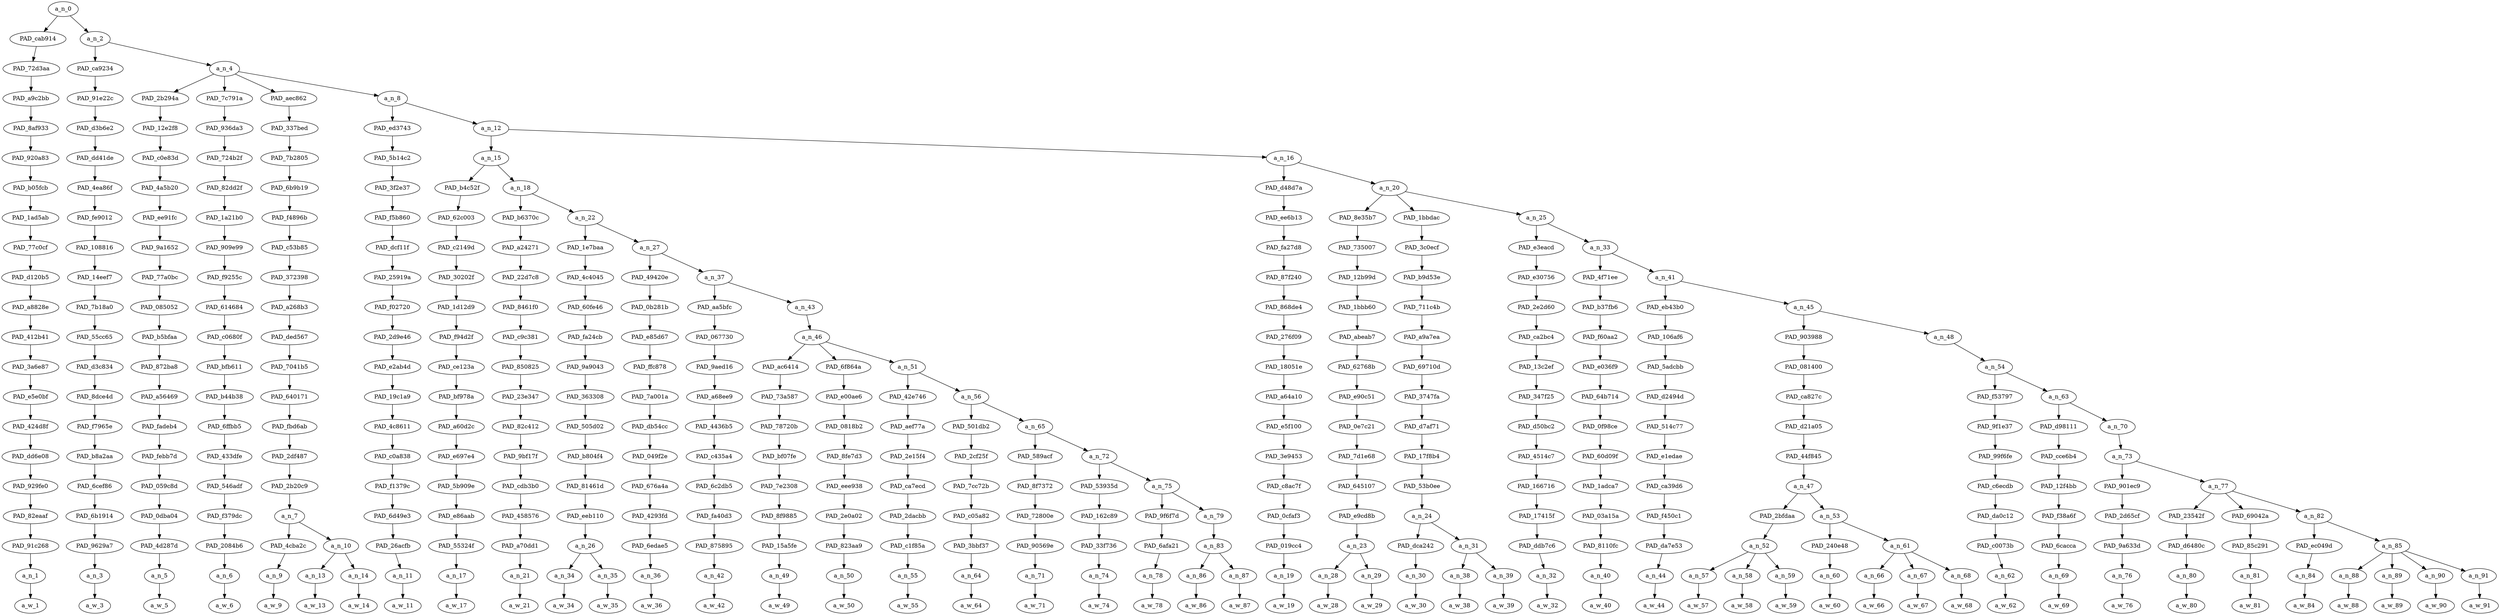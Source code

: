 strict digraph "" {
	a_n_0	[div_dir=1,
		index=0,
		level=20,
		pos="1.6145078870985243,20!",
		text_span="[0, 1, 2, 3, 4, 5, 6, 7, 8, 9, 10, 11, 12, 13, 14, 15, 16, 17, 18, 19, 20, 21, 22, 23, 24, 25, 26, 27, 28, 29, 30, 31, 32, 33, 34, \
35, 36, 37, 38, 39, 40, 41, 42, 43, 44, 45, 46, 47, 48]",
		value=0.99999998];
	PAD_cab914	[div_dir=1,
		index=0,
		level=19,
		pos="0.0,19!",
		text_span="[0]",
		value=0.02237479];
	a_n_0 -> PAD_cab914;
	a_n_2	[div_dir=1,
		index=1,
		level=19,
		pos="3.2290157741970487,19!",
		text_span="[1, 2, 3, 4, 5, 6, 7, 8, 9, 10, 11, 12, 13, 14, 15, 16, 17, 18, 19, 20, 21, 22, 23, 24, 25, 26, 27, 28, 29, 30, 31, 32, 33, 34, \
35, 36, 37, 38, 39, 40, 41, 42, 43, 44, 45, 46, 47, 48]",
		value=0.97694246];
	a_n_0 -> a_n_2;
	PAD_72d3aa	[div_dir=1,
		index=0,
		level=18,
		pos="0.0,18!",
		text_span="[0]",
		value=0.02237479];
	PAD_cab914 -> PAD_72d3aa;
	PAD_a9c2bb	[div_dir=1,
		index=0,
		level=17,
		pos="0.0,17!",
		text_span="[0]",
		value=0.02237479];
	PAD_72d3aa -> PAD_a9c2bb;
	PAD_8af933	[div_dir=1,
		index=0,
		level=16,
		pos="0.0,16!",
		text_span="[0]",
		value=0.02237479];
	PAD_a9c2bb -> PAD_8af933;
	PAD_920a83	[div_dir=1,
		index=0,
		level=15,
		pos="0.0,15!",
		text_span="[0]",
		value=0.02237479];
	PAD_8af933 -> PAD_920a83;
	PAD_b05fcb	[div_dir=1,
		index=0,
		level=14,
		pos="0.0,14!",
		text_span="[0]",
		value=0.02237479];
	PAD_920a83 -> PAD_b05fcb;
	PAD_1ad5ab	[div_dir=1,
		index=0,
		level=13,
		pos="0.0,13!",
		text_span="[0]",
		value=0.02237479];
	PAD_b05fcb -> PAD_1ad5ab;
	PAD_77c0cf	[div_dir=1,
		index=0,
		level=12,
		pos="0.0,12!",
		text_span="[0]",
		value=0.02237479];
	PAD_1ad5ab -> PAD_77c0cf;
	PAD_d120b5	[div_dir=1,
		index=0,
		level=11,
		pos="0.0,11!",
		text_span="[0]",
		value=0.02237479];
	PAD_77c0cf -> PAD_d120b5;
	PAD_a8828e	[div_dir=1,
		index=0,
		level=10,
		pos="0.0,10!",
		text_span="[0]",
		value=0.02237479];
	PAD_d120b5 -> PAD_a8828e;
	PAD_412b41	[div_dir=1,
		index=0,
		level=9,
		pos="0.0,9!",
		text_span="[0]",
		value=0.02237479];
	PAD_a8828e -> PAD_412b41;
	PAD_3a6e87	[div_dir=1,
		index=0,
		level=8,
		pos="0.0,8!",
		text_span="[0]",
		value=0.02237479];
	PAD_412b41 -> PAD_3a6e87;
	PAD_e5e0bf	[div_dir=1,
		index=0,
		level=7,
		pos="0.0,7!",
		text_span="[0]",
		value=0.02237479];
	PAD_3a6e87 -> PAD_e5e0bf;
	PAD_424d8f	[div_dir=1,
		index=0,
		level=6,
		pos="0.0,6!",
		text_span="[0]",
		value=0.02237479];
	PAD_e5e0bf -> PAD_424d8f;
	PAD_dd6e08	[div_dir=1,
		index=0,
		level=5,
		pos="0.0,5!",
		text_span="[0]",
		value=0.02237479];
	PAD_424d8f -> PAD_dd6e08;
	PAD_929fe0	[div_dir=1,
		index=0,
		level=4,
		pos="0.0,4!",
		text_span="[0]",
		value=0.02237479];
	PAD_dd6e08 -> PAD_929fe0;
	PAD_82eaaf	[div_dir=1,
		index=0,
		level=3,
		pos="0.0,3!",
		text_span="[0]",
		value=0.02237479];
	PAD_929fe0 -> PAD_82eaaf;
	PAD_91c268	[div_dir=1,
		index=0,
		level=2,
		pos="0.0,2!",
		text_span="[0]",
		value=0.02237479];
	PAD_82eaaf -> PAD_91c268;
	a_n_1	[div_dir=1,
		index=0,
		level=1,
		pos="0.0,1!",
		text_span="[0]",
		value=0.02237479];
	PAD_91c268 -> a_n_1;
	a_w_1	[div_dir=0,
		index=0,
		level=0,
		pos="0,0!",
		text_span="[0]",
		value=and];
	a_n_1 -> a_w_1;
	PAD_ca9234	[div_dir=1,
		index=1,
		level=18,
		pos="1.0,18!",
		text_span="[1]",
		value=0.01487861];
	a_n_2 -> PAD_ca9234;
	a_n_4	[div_dir=1,
		index=2,
		level=18,
		pos="5.458031548394097,18!",
		text_span="[2, 3, 4, 5, 6, 7, 8, 9, 10, 11, 12, 13, 14, 15, 16, 17, 18, 19, 20, 21, 22, 23, 24, 25, 26, 27, 28, 29, 30, 31, 32, 33, 34, 35, \
36, 37, 38, 39, 40, 41, 42, 43, 44, 45, 46, 47, 48]",
		value=0.96140177];
	a_n_2 -> a_n_4;
	PAD_91e22c	[div_dir=1,
		index=1,
		level=17,
		pos="1.0,17!",
		text_span="[1]",
		value=0.01487861];
	PAD_ca9234 -> PAD_91e22c;
	PAD_d3b6e2	[div_dir=1,
		index=1,
		level=16,
		pos="1.0,16!",
		text_span="[1]",
		value=0.01487861];
	PAD_91e22c -> PAD_d3b6e2;
	PAD_dd41de	[div_dir=1,
		index=1,
		level=15,
		pos="1.0,15!",
		text_span="[1]",
		value=0.01487861];
	PAD_d3b6e2 -> PAD_dd41de;
	PAD_4ea86f	[div_dir=1,
		index=1,
		level=14,
		pos="1.0,14!",
		text_span="[1]",
		value=0.01487861];
	PAD_dd41de -> PAD_4ea86f;
	PAD_fe9012	[div_dir=1,
		index=1,
		level=13,
		pos="1.0,13!",
		text_span="[1]",
		value=0.01487861];
	PAD_4ea86f -> PAD_fe9012;
	PAD_108816	[div_dir=1,
		index=1,
		level=12,
		pos="1.0,12!",
		text_span="[1]",
		value=0.01487861];
	PAD_fe9012 -> PAD_108816;
	PAD_14eef7	[div_dir=1,
		index=1,
		level=11,
		pos="1.0,11!",
		text_span="[1]",
		value=0.01487861];
	PAD_108816 -> PAD_14eef7;
	PAD_7b18a0	[div_dir=1,
		index=1,
		level=10,
		pos="1.0,10!",
		text_span="[1]",
		value=0.01487861];
	PAD_14eef7 -> PAD_7b18a0;
	PAD_55cc65	[div_dir=1,
		index=1,
		level=9,
		pos="1.0,9!",
		text_span="[1]",
		value=0.01487861];
	PAD_7b18a0 -> PAD_55cc65;
	PAD_d3c834	[div_dir=1,
		index=1,
		level=8,
		pos="1.0,8!",
		text_span="[1]",
		value=0.01487861];
	PAD_55cc65 -> PAD_d3c834;
	PAD_8dce4d	[div_dir=1,
		index=1,
		level=7,
		pos="1.0,7!",
		text_span="[1]",
		value=0.01487861];
	PAD_d3c834 -> PAD_8dce4d;
	PAD_f7965e	[div_dir=1,
		index=1,
		level=6,
		pos="1.0,6!",
		text_span="[1]",
		value=0.01487861];
	PAD_8dce4d -> PAD_f7965e;
	PAD_b8a2aa	[div_dir=1,
		index=1,
		level=5,
		pos="1.0,5!",
		text_span="[1]",
		value=0.01487861];
	PAD_f7965e -> PAD_b8a2aa;
	PAD_6cef86	[div_dir=1,
		index=1,
		level=4,
		pos="1.0,4!",
		text_span="[1]",
		value=0.01487861];
	PAD_b8a2aa -> PAD_6cef86;
	PAD_6b1914	[div_dir=1,
		index=1,
		level=3,
		pos="1.0,3!",
		text_span="[1]",
		value=0.01487861];
	PAD_6cef86 -> PAD_6b1914;
	PAD_9629a7	[div_dir=1,
		index=1,
		level=2,
		pos="1.0,2!",
		text_span="[1]",
		value=0.01487861];
	PAD_6b1914 -> PAD_9629a7;
	a_n_3	[div_dir=1,
		index=1,
		level=1,
		pos="1.0,1!",
		text_span="[1]",
		value=0.01487861];
	PAD_9629a7 -> a_n_3;
	a_w_3	[div_dir=0,
		index=1,
		level=0,
		pos="1,0!",
		text_span="[1]",
		value=i];
	a_n_3 -> a_w_3;
	PAD_2b294a	[div_dir=-1,
		index=2,
		level=17,
		pos="2.0,17!",
		text_span="[2]",
		value=0.01428808];
	a_n_4 -> PAD_2b294a;
	PAD_7c791a	[div_dir=1,
		index=3,
		level=17,
		pos="3.0,17!",
		text_span="[3]",
		value=0.01378801];
	a_n_4 -> PAD_7c791a;
	PAD_aec862	[div_dir=1,
		index=4,
		level=17,
		pos="4.75,17!",
		text_span="[4, 5, 6]",
		value=0.03680682];
	a_n_4 -> PAD_aec862;
	a_n_8	[div_dir=1,
		index=5,
		level=17,
		pos="12.08212619357639,17!",
		text_span="[7, 8, 9, 10, 11, 12, 13, 14, 15, 16, 17, 18, 19, 20, 21, 22, 23, 24, 25, 26, 27, 28, 29, 30, 31, 32, 33, 34, 35, 36, 37, 38, 39, \
40, 41, 42, 43, 44, 45, 46, 47, 48]",
		value=0.89585368];
	a_n_4 -> a_n_8;
	PAD_12e2f8	[div_dir=-1,
		index=2,
		level=16,
		pos="2.0,16!",
		text_span="[2]",
		value=0.01428808];
	PAD_2b294a -> PAD_12e2f8;
	PAD_c0e83d	[div_dir=-1,
		index=2,
		level=15,
		pos="2.0,15!",
		text_span="[2]",
		value=0.01428808];
	PAD_12e2f8 -> PAD_c0e83d;
	PAD_4a5b20	[div_dir=-1,
		index=2,
		level=14,
		pos="2.0,14!",
		text_span="[2]",
		value=0.01428808];
	PAD_c0e83d -> PAD_4a5b20;
	PAD_ee91fc	[div_dir=-1,
		index=2,
		level=13,
		pos="2.0,13!",
		text_span="[2]",
		value=0.01428808];
	PAD_4a5b20 -> PAD_ee91fc;
	PAD_9a1652	[div_dir=-1,
		index=2,
		level=12,
		pos="2.0,12!",
		text_span="[2]",
		value=0.01428808];
	PAD_ee91fc -> PAD_9a1652;
	PAD_77a0bc	[div_dir=-1,
		index=2,
		level=11,
		pos="2.0,11!",
		text_span="[2]",
		value=0.01428808];
	PAD_9a1652 -> PAD_77a0bc;
	PAD_085052	[div_dir=-1,
		index=2,
		level=10,
		pos="2.0,10!",
		text_span="[2]",
		value=0.01428808];
	PAD_77a0bc -> PAD_085052;
	PAD_b5bfaa	[div_dir=-1,
		index=2,
		level=9,
		pos="2.0,9!",
		text_span="[2]",
		value=0.01428808];
	PAD_085052 -> PAD_b5bfaa;
	PAD_872ba8	[div_dir=-1,
		index=2,
		level=8,
		pos="2.0,8!",
		text_span="[2]",
		value=0.01428808];
	PAD_b5bfaa -> PAD_872ba8;
	PAD_a56469	[div_dir=-1,
		index=2,
		level=7,
		pos="2.0,7!",
		text_span="[2]",
		value=0.01428808];
	PAD_872ba8 -> PAD_a56469;
	PAD_fadeb4	[div_dir=-1,
		index=2,
		level=6,
		pos="2.0,6!",
		text_span="[2]",
		value=0.01428808];
	PAD_a56469 -> PAD_fadeb4;
	PAD_febb7d	[div_dir=-1,
		index=2,
		level=5,
		pos="2.0,5!",
		text_span="[2]",
		value=0.01428808];
	PAD_fadeb4 -> PAD_febb7d;
	PAD_059c8d	[div_dir=-1,
		index=2,
		level=4,
		pos="2.0,4!",
		text_span="[2]",
		value=0.01428808];
	PAD_febb7d -> PAD_059c8d;
	PAD_0dba04	[div_dir=-1,
		index=2,
		level=3,
		pos="2.0,3!",
		text_span="[2]",
		value=0.01428808];
	PAD_059c8d -> PAD_0dba04;
	PAD_4d287d	[div_dir=-1,
		index=2,
		level=2,
		pos="2.0,2!",
		text_span="[2]",
		value=0.01428808];
	PAD_0dba04 -> PAD_4d287d;
	a_n_5	[div_dir=-1,
		index=2,
		level=1,
		pos="2.0,1!",
		text_span="[2]",
		value=0.01428808];
	PAD_4d287d -> a_n_5;
	a_w_5	[div_dir=0,
		index=2,
		level=0,
		pos="2,0!",
		text_span="[2]",
		value=told];
	a_n_5 -> a_w_5;
	PAD_936da3	[div_dir=1,
		index=3,
		level=16,
		pos="3.0,16!",
		text_span="[3]",
		value=0.01378801];
	PAD_7c791a -> PAD_936da3;
	PAD_724b2f	[div_dir=1,
		index=3,
		level=15,
		pos="3.0,15!",
		text_span="[3]",
		value=0.01378801];
	PAD_936da3 -> PAD_724b2f;
	PAD_82dd2f	[div_dir=1,
		index=3,
		level=14,
		pos="3.0,14!",
		text_span="[3]",
		value=0.01378801];
	PAD_724b2f -> PAD_82dd2f;
	PAD_1a21b0	[div_dir=1,
		index=3,
		level=13,
		pos="3.0,13!",
		text_span="[3]",
		value=0.01378801];
	PAD_82dd2f -> PAD_1a21b0;
	PAD_909e99	[div_dir=1,
		index=3,
		level=12,
		pos="3.0,12!",
		text_span="[3]",
		value=0.01378801];
	PAD_1a21b0 -> PAD_909e99;
	PAD_f9255c	[div_dir=1,
		index=3,
		level=11,
		pos="3.0,11!",
		text_span="[3]",
		value=0.01378801];
	PAD_909e99 -> PAD_f9255c;
	PAD_614684	[div_dir=1,
		index=3,
		level=10,
		pos="3.0,10!",
		text_span="[3]",
		value=0.01378801];
	PAD_f9255c -> PAD_614684;
	PAD_c0680f	[div_dir=1,
		index=3,
		level=9,
		pos="3.0,9!",
		text_span="[3]",
		value=0.01378801];
	PAD_614684 -> PAD_c0680f;
	PAD_bfb611	[div_dir=1,
		index=3,
		level=8,
		pos="3.0,8!",
		text_span="[3]",
		value=0.01378801];
	PAD_c0680f -> PAD_bfb611;
	PAD_b44b38	[div_dir=1,
		index=3,
		level=7,
		pos="3.0,7!",
		text_span="[3]",
		value=0.01378801];
	PAD_bfb611 -> PAD_b44b38;
	PAD_6ffbb5	[div_dir=1,
		index=3,
		level=6,
		pos="3.0,6!",
		text_span="[3]",
		value=0.01378801];
	PAD_b44b38 -> PAD_6ffbb5;
	PAD_433dfe	[div_dir=1,
		index=3,
		level=5,
		pos="3.0,5!",
		text_span="[3]",
		value=0.01378801];
	PAD_6ffbb5 -> PAD_433dfe;
	PAD_546adf	[div_dir=1,
		index=3,
		level=4,
		pos="3.0,4!",
		text_span="[3]",
		value=0.01378801];
	PAD_433dfe -> PAD_546adf;
	PAD_f379dc	[div_dir=1,
		index=3,
		level=3,
		pos="3.0,3!",
		text_span="[3]",
		value=0.01378801];
	PAD_546adf -> PAD_f379dc;
	PAD_2084b6	[div_dir=1,
		index=3,
		level=2,
		pos="3.0,2!",
		text_span="[3]",
		value=0.01378801];
	PAD_f379dc -> PAD_2084b6;
	a_n_6	[div_dir=1,
		index=3,
		level=1,
		pos="3.0,1!",
		text_span="[3]",
		value=0.01378801];
	PAD_2084b6 -> a_n_6;
	a_w_6	[div_dir=0,
		index=3,
		level=0,
		pos="3,0!",
		text_span="[3]",
		value=you];
	a_n_6 -> a_w_6;
	PAD_337bed	[div_dir=1,
		index=4,
		level=16,
		pos="4.75,16!",
		text_span="[4, 5, 6]",
		value=0.03680682];
	PAD_aec862 -> PAD_337bed;
	PAD_7b2805	[div_dir=1,
		index=4,
		level=15,
		pos="4.75,15!",
		text_span="[4, 5, 6]",
		value=0.03680682];
	PAD_337bed -> PAD_7b2805;
	PAD_6b9b19	[div_dir=1,
		index=4,
		level=14,
		pos="4.75,14!",
		text_span="[4, 5, 6]",
		value=0.03680682];
	PAD_7b2805 -> PAD_6b9b19;
	PAD_f4896b	[div_dir=1,
		index=4,
		level=13,
		pos="4.75,13!",
		text_span="[4, 5, 6]",
		value=0.03680682];
	PAD_6b9b19 -> PAD_f4896b;
	PAD_c53b85	[div_dir=1,
		index=4,
		level=12,
		pos="4.75,12!",
		text_span="[4, 5, 6]",
		value=0.03680682];
	PAD_f4896b -> PAD_c53b85;
	PAD_372398	[div_dir=1,
		index=4,
		level=11,
		pos="4.75,11!",
		text_span="[4, 5, 6]",
		value=0.03680682];
	PAD_c53b85 -> PAD_372398;
	PAD_a268b3	[div_dir=1,
		index=4,
		level=10,
		pos="4.75,10!",
		text_span="[4, 5, 6]",
		value=0.03680682];
	PAD_372398 -> PAD_a268b3;
	PAD_ded567	[div_dir=1,
		index=4,
		level=9,
		pos="4.75,9!",
		text_span="[4, 5, 6]",
		value=0.03680682];
	PAD_a268b3 -> PAD_ded567;
	PAD_7041b5	[div_dir=1,
		index=4,
		level=8,
		pos="4.75,8!",
		text_span="[4, 5, 6]",
		value=0.03680682];
	PAD_ded567 -> PAD_7041b5;
	PAD_640171	[div_dir=1,
		index=4,
		level=7,
		pos="4.75,7!",
		text_span="[4, 5, 6]",
		value=0.03680682];
	PAD_7041b5 -> PAD_640171;
	PAD_fbd6ab	[div_dir=1,
		index=4,
		level=6,
		pos="4.75,6!",
		text_span="[4, 5, 6]",
		value=0.03680682];
	PAD_640171 -> PAD_fbd6ab;
	PAD_2df487	[div_dir=1,
		index=4,
		level=5,
		pos="4.75,5!",
		text_span="[4, 5, 6]",
		value=0.03680682];
	PAD_fbd6ab -> PAD_2df487;
	PAD_2b20c9	[div_dir=1,
		index=4,
		level=4,
		pos="4.75,4!",
		text_span="[4, 5, 6]",
		value=0.03680682];
	PAD_2df487 -> PAD_2b20c9;
	a_n_7	[div_dir=1,
		index=4,
		level=3,
		pos="4.75,3!",
		text_span="[4, 5, 6]",
		value=0.03680682];
	PAD_2b20c9 -> a_n_7;
	PAD_4cba2c	[div_dir=-1,
		index=4,
		level=2,
		pos="4.0,2!",
		text_span="[4]",
		value=0.01214072];
	a_n_7 -> PAD_4cba2c;
	a_n_10	[div_dir=1,
		index=5,
		level=2,
		pos="5.5,2!",
		text_span="[5, 6]",
		value=0.02460584];
	a_n_7 -> a_n_10;
	a_n_9	[div_dir=-1,
		index=4,
		level=1,
		pos="4.0,1!",
		text_span="[4]",
		value=0.01214072];
	PAD_4cba2c -> a_n_9;
	a_w_9	[div_dir=0,
		index=4,
		level=0,
		pos="4,0!",
		text_span="[4]",
		value=at];
	a_n_9 -> a_w_9;
	a_n_13	[div_dir=1,
		index=5,
		level=1,
		pos="5.0,1!",
		text_span="[5]",
		value=0.01227107];
	a_n_10 -> a_n_13;
	a_n_14	[div_dir=1,
		index=6,
		level=1,
		pos="6.0,1!",
		text_span="[6]",
		value=0.01225469];
	a_n_10 -> a_n_14;
	a_w_13	[div_dir=0,
		index=5,
		level=0,
		pos="5,0!",
		text_span="[5]",
		value=the];
	a_n_13 -> a_w_13;
	a_w_14	[div_dir=0,
		index=6,
		level=0,
		pos="6,0!",
		text_span="[6]",
		value=time];
	a_n_14 -> a_w_14;
	PAD_ed3743	[div_dir=1,
		index=5,
		level=16,
		pos="7.0,16!",
		text_span="[7]",
		value=0.01230450];
	a_n_8 -> PAD_ed3743;
	a_n_12	[div_dir=1,
		index=6,
		level=16,
		pos="17.16425238715278,16!",
		text_span="[8, 9, 10, 11, 12, 13, 14, 15, 16, 17, 18, 19, 20, 21, 22, 23, 24, 25, 26, 27, 28, 29, 30, 31, 32, 33, 34, 35, 36, 37, 38, 39, 40, \
41, 42, 43, 44, 45, 46, 47, 48]",
		value=0.88286925];
	a_n_8 -> a_n_12;
	PAD_5b14c2	[div_dir=1,
		index=5,
		level=15,
		pos="7.0,15!",
		text_span="[7]",
		value=0.01230450];
	PAD_ed3743 -> PAD_5b14c2;
	PAD_3f2e37	[div_dir=1,
		index=5,
		level=14,
		pos="7.0,14!",
		text_span="[7]",
		value=0.01230450];
	PAD_5b14c2 -> PAD_3f2e37;
	PAD_f5b860	[div_dir=1,
		index=5,
		level=13,
		pos="7.0,13!",
		text_span="[7]",
		value=0.01230450];
	PAD_3f2e37 -> PAD_f5b860;
	PAD_dcf11f	[div_dir=1,
		index=5,
		level=12,
		pos="7.0,12!",
		text_span="[7]",
		value=0.01230450];
	PAD_f5b860 -> PAD_dcf11f;
	PAD_25919a	[div_dir=1,
		index=5,
		level=11,
		pos="7.0,11!",
		text_span="[7]",
		value=0.01230450];
	PAD_dcf11f -> PAD_25919a;
	PAD_f02720	[div_dir=1,
		index=5,
		level=10,
		pos="7.0,10!",
		text_span="[7]",
		value=0.01230450];
	PAD_25919a -> PAD_f02720;
	PAD_2d9e46	[div_dir=1,
		index=5,
		level=9,
		pos="7.0,9!",
		text_span="[7]",
		value=0.01230450];
	PAD_f02720 -> PAD_2d9e46;
	PAD_e2ab4d	[div_dir=1,
		index=5,
		level=8,
		pos="7.0,8!",
		text_span="[7]",
		value=0.01230450];
	PAD_2d9e46 -> PAD_e2ab4d;
	PAD_19c1a9	[div_dir=1,
		index=5,
		level=7,
		pos="7.0,7!",
		text_span="[7]",
		value=0.01230450];
	PAD_e2ab4d -> PAD_19c1a9;
	PAD_4c8611	[div_dir=1,
		index=5,
		level=6,
		pos="7.0,6!",
		text_span="[7]",
		value=0.01230450];
	PAD_19c1a9 -> PAD_4c8611;
	PAD_c0a838	[div_dir=1,
		index=5,
		level=5,
		pos="7.0,5!",
		text_span="[7]",
		value=0.01230450];
	PAD_4c8611 -> PAD_c0a838;
	PAD_f1379c	[div_dir=1,
		index=5,
		level=4,
		pos="7.0,4!",
		text_span="[7]",
		value=0.01230450];
	PAD_c0a838 -> PAD_f1379c;
	PAD_6d49e3	[div_dir=1,
		index=5,
		level=3,
		pos="7.0,3!",
		text_span="[7]",
		value=0.01230450];
	PAD_f1379c -> PAD_6d49e3;
	PAD_26acfb	[div_dir=1,
		index=6,
		level=2,
		pos="7.0,2!",
		text_span="[7]",
		value=0.01230450];
	PAD_6d49e3 -> PAD_26acfb;
	a_n_11	[div_dir=1,
		index=7,
		level=1,
		pos="7.0,1!",
		text_span="[7]",
		value=0.01230450];
	PAD_26acfb -> a_n_11;
	a_w_11	[div_dir=0,
		index=7,
		level=0,
		pos="7,0!",
		text_span="[7]",
		value=as];
	a_n_11 -> a_w_11;
	a_n_15	[div_dir=1,
		index=6,
		level=15,
		pos="9.19775390625,15!",
		text_span="[8, 9, 10, 11, 12, 13, 14, 15, 16, 17, 18, 19, 20, 21, 22]",
		value=0.20483992];
	a_n_12 -> a_n_15;
	a_n_16	[div_dir=1,
		index=7,
		level=15,
		pos="25.130750868055557,15!",
		text_span="[23, 24, 25, 26, 27, 28, 29, 30, 31, 32, 33, 34, 35, 36, 37, 38, 39, 40, 41, 42, 43, 44, 45, 46, 47, 48]",
		value=0.67734660];
	a_n_12 -> a_n_16;
	PAD_b4c52f	[div_dir=1,
		index=6,
		level=14,
		pos="8.0,14!",
		text_span="[8]",
		value=0.01305458];
	a_n_15 -> PAD_b4c52f;
	a_n_18	[div_dir=1,
		index=7,
		level=14,
		pos="10.3955078125,14!",
		text_span="[9, 10, 11, 12, 13, 14, 15, 16, 17, 18, 19, 20, 21, 22]",
		value=0.19167295];
	a_n_15 -> a_n_18;
	PAD_62c003	[div_dir=1,
		index=6,
		level=13,
		pos="8.0,13!",
		text_span="[8]",
		value=0.01305458];
	PAD_b4c52f -> PAD_62c003;
	PAD_c2149d	[div_dir=1,
		index=6,
		level=12,
		pos="8.0,12!",
		text_span="[8]",
		value=0.01305458];
	PAD_62c003 -> PAD_c2149d;
	PAD_30202f	[div_dir=1,
		index=6,
		level=11,
		pos="8.0,11!",
		text_span="[8]",
		value=0.01305458];
	PAD_c2149d -> PAD_30202f;
	PAD_1d12d9	[div_dir=1,
		index=6,
		level=10,
		pos="8.0,10!",
		text_span="[8]",
		value=0.01305458];
	PAD_30202f -> PAD_1d12d9;
	PAD_f94d2f	[div_dir=1,
		index=6,
		level=9,
		pos="8.0,9!",
		text_span="[8]",
		value=0.01305458];
	PAD_1d12d9 -> PAD_f94d2f;
	PAD_ce123a	[div_dir=1,
		index=6,
		level=8,
		pos="8.0,8!",
		text_span="[8]",
		value=0.01305458];
	PAD_f94d2f -> PAD_ce123a;
	PAD_bf978a	[div_dir=1,
		index=6,
		level=7,
		pos="8.0,7!",
		text_span="[8]",
		value=0.01305458];
	PAD_ce123a -> PAD_bf978a;
	PAD_a60d2c	[div_dir=1,
		index=6,
		level=6,
		pos="8.0,6!",
		text_span="[8]",
		value=0.01305458];
	PAD_bf978a -> PAD_a60d2c;
	PAD_e697e4	[div_dir=1,
		index=6,
		level=5,
		pos="8.0,5!",
		text_span="[8]",
		value=0.01305458];
	PAD_a60d2c -> PAD_e697e4;
	PAD_5b909e	[div_dir=1,
		index=6,
		level=4,
		pos="8.0,4!",
		text_span="[8]",
		value=0.01305458];
	PAD_e697e4 -> PAD_5b909e;
	PAD_e86aab	[div_dir=1,
		index=6,
		level=3,
		pos="8.0,3!",
		text_span="[8]",
		value=0.01305458];
	PAD_5b909e -> PAD_e86aab;
	PAD_55324f	[div_dir=1,
		index=7,
		level=2,
		pos="8.0,2!",
		text_span="[8]",
		value=0.01305458];
	PAD_e86aab -> PAD_55324f;
	a_n_17	[div_dir=1,
		index=8,
		level=1,
		pos="8.0,1!",
		text_span="[8]",
		value=0.01305458];
	PAD_55324f -> a_n_17;
	a_w_17	[div_dir=0,
		index=8,
		level=0,
		pos="8,0!",
		text_span="[8]",
		value=now];
	a_n_17 -> a_w_17;
	PAD_b6370c	[div_dir=1,
		index=7,
		level=13,
		pos="9.0,13!",
		text_span="[9]",
		value=0.01105143];
	a_n_18 -> PAD_b6370c;
	a_n_22	[div_dir=1,
		index=8,
		level=13,
		pos="11.791015625,13!",
		text_span="[10, 11, 12, 13, 14, 15, 16, 17, 18, 19, 20, 21, 22]",
		value=0.18050552];
	a_n_18 -> a_n_22;
	PAD_a24271	[div_dir=1,
		index=7,
		level=12,
		pos="9.0,12!",
		text_span="[9]",
		value=0.01105143];
	PAD_b6370c -> PAD_a24271;
	PAD_22d7c8	[div_dir=1,
		index=7,
		level=11,
		pos="9.0,11!",
		text_span="[9]",
		value=0.01105143];
	PAD_a24271 -> PAD_22d7c8;
	PAD_8461f0	[div_dir=1,
		index=7,
		level=10,
		pos="9.0,10!",
		text_span="[9]",
		value=0.01105143];
	PAD_22d7c8 -> PAD_8461f0;
	PAD_c9c381	[div_dir=1,
		index=7,
		level=9,
		pos="9.0,9!",
		text_span="[9]",
		value=0.01105143];
	PAD_8461f0 -> PAD_c9c381;
	PAD_850825	[div_dir=1,
		index=7,
		level=8,
		pos="9.0,8!",
		text_span="[9]",
		value=0.01105143];
	PAD_c9c381 -> PAD_850825;
	PAD_23e347	[div_dir=1,
		index=7,
		level=7,
		pos="9.0,7!",
		text_span="[9]",
		value=0.01105143];
	PAD_850825 -> PAD_23e347;
	PAD_82c412	[div_dir=1,
		index=7,
		level=6,
		pos="9.0,6!",
		text_span="[9]",
		value=0.01105143];
	PAD_23e347 -> PAD_82c412;
	PAD_9bf17f	[div_dir=1,
		index=7,
		level=5,
		pos="9.0,5!",
		text_span="[9]",
		value=0.01105143];
	PAD_82c412 -> PAD_9bf17f;
	PAD_cdb3b0	[div_dir=1,
		index=7,
		level=4,
		pos="9.0,4!",
		text_span="[9]",
		value=0.01105143];
	PAD_9bf17f -> PAD_cdb3b0;
	PAD_458576	[div_dir=1,
		index=7,
		level=3,
		pos="9.0,3!",
		text_span="[9]",
		value=0.01105143];
	PAD_cdb3b0 -> PAD_458576;
	PAD_a70dd1	[div_dir=1,
		index=8,
		level=2,
		pos="9.0,2!",
		text_span="[9]",
		value=0.01105143];
	PAD_458576 -> PAD_a70dd1;
	a_n_21	[div_dir=1,
		index=9,
		level=1,
		pos="9.0,1!",
		text_span="[9]",
		value=0.01105143];
	PAD_a70dd1 -> a_n_21;
	a_w_21	[div_dir=0,
		index=9,
		level=0,
		pos="9,0!",
		text_span="[9]",
		value=that];
	a_n_21 -> a_w_21;
	PAD_1e7baa	[div_dir=1,
		index=8,
		level=12,
		pos="10.5,12!",
		text_span="[10, 11]",
		value=0.02636926];
	a_n_22 -> PAD_1e7baa;
	a_n_27	[div_dir=1,
		index=9,
		level=12,
		pos="13.08203125,12!",
		text_span="[12, 13, 14, 15, 16, 17, 18, 19, 20, 21, 22]",
		value=0.15403152];
	a_n_22 -> a_n_27;
	PAD_4c4045	[div_dir=1,
		index=8,
		level=11,
		pos="10.5,11!",
		text_span="[10, 11]",
		value=0.02636926];
	PAD_1e7baa -> PAD_4c4045;
	PAD_60fe46	[div_dir=1,
		index=8,
		level=10,
		pos="10.5,10!",
		text_span="[10, 11]",
		value=0.02636926];
	PAD_4c4045 -> PAD_60fe46;
	PAD_fa24cb	[div_dir=1,
		index=8,
		level=9,
		pos="10.5,9!",
		text_span="[10, 11]",
		value=0.02636926];
	PAD_60fe46 -> PAD_fa24cb;
	PAD_9a9043	[div_dir=1,
		index=8,
		level=8,
		pos="10.5,8!",
		text_span="[10, 11]",
		value=0.02636926];
	PAD_fa24cb -> PAD_9a9043;
	PAD_363308	[div_dir=1,
		index=8,
		level=7,
		pos="10.5,7!",
		text_span="[10, 11]",
		value=0.02636926];
	PAD_9a9043 -> PAD_363308;
	PAD_505d02	[div_dir=1,
		index=8,
		level=6,
		pos="10.5,6!",
		text_span="[10, 11]",
		value=0.02636926];
	PAD_363308 -> PAD_505d02;
	PAD_b804f4	[div_dir=1,
		index=8,
		level=5,
		pos="10.5,5!",
		text_span="[10, 11]",
		value=0.02636926];
	PAD_505d02 -> PAD_b804f4;
	PAD_81461d	[div_dir=1,
		index=8,
		level=4,
		pos="10.5,4!",
		text_span="[10, 11]",
		value=0.02636926];
	PAD_b804f4 -> PAD_81461d;
	PAD_eeb110	[div_dir=1,
		index=8,
		level=3,
		pos="10.5,3!",
		text_span="[10, 11]",
		value=0.02636926];
	PAD_81461d -> PAD_eeb110;
	a_n_26	[div_dir=1,
		index=9,
		level=2,
		pos="10.5,2!",
		text_span="[10, 11]",
		value=0.02636926];
	PAD_eeb110 -> a_n_26;
	a_n_34	[div_dir=1,
		index=10,
		level=1,
		pos="10.0,1!",
		text_span="[10]",
		value=0.01231574];
	a_n_26 -> a_n_34;
	a_n_35	[div_dir=1,
		index=11,
		level=1,
		pos="11.0,1!",
		text_span="[11]",
		value=0.01397436];
	a_n_26 -> a_n_35;
	a_w_34	[div_dir=0,
		index=10,
		level=0,
		pos="10,0!",
		text_span="[10]",
		value=your];
	a_n_34 -> a_w_34;
	a_w_35	[div_dir=0,
		index=11,
		level=0,
		pos="11,0!",
		text_span="[11]",
		value=list];
	a_n_35 -> a_w_35;
	PAD_49420e	[div_dir=1,
		index=9,
		level=11,
		pos="12.0,11!",
		text_span="[12]",
		value=0.01259553];
	a_n_27 -> PAD_49420e;
	a_n_37	[div_dir=1,
		index=10,
		level=11,
		pos="14.1640625,11!",
		text_span="[13, 14, 15, 16, 17, 18, 19, 20, 21, 22]",
		value=0.14135613];
	a_n_27 -> a_n_37;
	PAD_0b281b	[div_dir=1,
		index=9,
		level=10,
		pos="12.0,10!",
		text_span="[12]",
		value=0.01259553];
	PAD_49420e -> PAD_0b281b;
	PAD_e85d67	[div_dir=1,
		index=9,
		level=9,
		pos="12.0,9!",
		text_span="[12]",
		value=0.01259553];
	PAD_0b281b -> PAD_e85d67;
	PAD_ffc878	[div_dir=1,
		index=9,
		level=8,
		pos="12.0,8!",
		text_span="[12]",
		value=0.01259553];
	PAD_e85d67 -> PAD_ffc878;
	PAD_7a001a	[div_dir=1,
		index=9,
		level=7,
		pos="12.0,7!",
		text_span="[12]",
		value=0.01259553];
	PAD_ffc878 -> PAD_7a001a;
	PAD_db54cc	[div_dir=1,
		index=9,
		level=6,
		pos="12.0,6!",
		text_span="[12]",
		value=0.01259553];
	PAD_7a001a -> PAD_db54cc;
	PAD_049f2e	[div_dir=1,
		index=9,
		level=5,
		pos="12.0,5!",
		text_span="[12]",
		value=0.01259553];
	PAD_db54cc -> PAD_049f2e;
	PAD_676a4a	[div_dir=1,
		index=9,
		level=4,
		pos="12.0,4!",
		text_span="[12]",
		value=0.01259553];
	PAD_049f2e -> PAD_676a4a;
	PAD_4293fd	[div_dir=1,
		index=9,
		level=3,
		pos="12.0,3!",
		text_span="[12]",
		value=0.01259553];
	PAD_676a4a -> PAD_4293fd;
	PAD_6edae5	[div_dir=1,
		index=10,
		level=2,
		pos="12.0,2!",
		text_span="[12]",
		value=0.01259553];
	PAD_4293fd -> PAD_6edae5;
	a_n_36	[div_dir=1,
		index=12,
		level=1,
		pos="12.0,1!",
		text_span="[12]",
		value=0.01259553];
	PAD_6edae5 -> a_n_36;
	a_w_36	[div_dir=0,
		index=12,
		level=0,
		pos="12,0!",
		text_span="[12]",
		value=is];
	a_n_36 -> a_w_36;
	PAD_aa5bfc	[div_dir=-1,
		index=10,
		level=10,
		pos="13.0,10!",
		text_span="[13]",
		value=0.01413124];
	a_n_37 -> PAD_aa5bfc;
	a_n_43	[div_dir=1,
		index=11,
		level=10,
		pos="15.328125,10!",
		text_span="[14, 15, 16, 17, 18, 19, 20, 21, 22]",
		value=0.12715208];
	a_n_37 -> a_n_43;
	PAD_067730	[div_dir=-1,
		index=10,
		level=9,
		pos="13.0,9!",
		text_span="[13]",
		value=0.01413124];
	PAD_aa5bfc -> PAD_067730;
	PAD_9aed16	[div_dir=-1,
		index=10,
		level=8,
		pos="13.0,8!",
		text_span="[13]",
		value=0.01413124];
	PAD_067730 -> PAD_9aed16;
	PAD_a68ee9	[div_dir=-1,
		index=10,
		level=7,
		pos="13.0,7!",
		text_span="[13]",
		value=0.01413124];
	PAD_9aed16 -> PAD_a68ee9;
	PAD_4436b5	[div_dir=-1,
		index=10,
		level=6,
		pos="13.0,6!",
		text_span="[13]",
		value=0.01413124];
	PAD_a68ee9 -> PAD_4436b5;
	PAD_c435a4	[div_dir=-1,
		index=10,
		level=5,
		pos="13.0,5!",
		text_span="[13]",
		value=0.01413124];
	PAD_4436b5 -> PAD_c435a4;
	PAD_6c2db5	[div_dir=-1,
		index=10,
		level=4,
		pos="13.0,4!",
		text_span="[13]",
		value=0.01413124];
	PAD_c435a4 -> PAD_6c2db5;
	PAD_fa40d3	[div_dir=-1,
		index=10,
		level=3,
		pos="13.0,3!",
		text_span="[13]",
		value=0.01413124];
	PAD_6c2db5 -> PAD_fa40d3;
	PAD_875895	[div_dir=-1,
		index=11,
		level=2,
		pos="13.0,2!",
		text_span="[13]",
		value=0.01413124];
	PAD_fa40d3 -> PAD_875895;
	a_n_42	[div_dir=-1,
		index=13,
		level=1,
		pos="13.0,1!",
		text_span="[13]",
		value=0.01413124];
	PAD_875895 -> a_n_42;
	a_w_42	[div_dir=0,
		index=13,
		level=0,
		pos="13,0!",
		text_span="[13]",
		value=info];
	a_n_42 -> a_w_42;
	a_n_46	[div_dir=1,
		index=11,
		level=9,
		pos="15.328125,9!",
		text_span="[14, 15, 16, 17, 18, 19, 20, 21, 22]",
		value=0.12706981];
	a_n_43 -> a_n_46;
	PAD_ac6414	[div_dir=1,
		index=11,
		level=8,
		pos="14.0,8!",
		text_span="[14]",
		value=0.01472277];
	a_n_46 -> PAD_ac6414;
	PAD_6f864a	[div_dir=1,
		index=12,
		level=8,
		pos="15.0,8!",
		text_span="[15]",
		value=0.01368259];
	a_n_46 -> PAD_6f864a;
	a_n_51	[div_dir=1,
		index=13,
		level=8,
		pos="16.984375,8!",
		text_span="[16, 17, 18, 19, 20, 21, 22]",
		value=0.09858218];
	a_n_46 -> a_n_51;
	PAD_73a587	[div_dir=1,
		index=11,
		level=7,
		pos="14.0,7!",
		text_span="[14]",
		value=0.01472277];
	PAD_ac6414 -> PAD_73a587;
	PAD_78720b	[div_dir=1,
		index=11,
		level=6,
		pos="14.0,6!",
		text_span="[14]",
		value=0.01472277];
	PAD_73a587 -> PAD_78720b;
	PAD_bf07fe	[div_dir=1,
		index=11,
		level=5,
		pos="14.0,5!",
		text_span="[14]",
		value=0.01472277];
	PAD_78720b -> PAD_bf07fe;
	PAD_7e2308	[div_dir=1,
		index=11,
		level=4,
		pos="14.0,4!",
		text_span="[14]",
		value=0.01472277];
	PAD_bf07fe -> PAD_7e2308;
	PAD_8f9885	[div_dir=1,
		index=11,
		level=3,
		pos="14.0,3!",
		text_span="[14]",
		value=0.01472277];
	PAD_7e2308 -> PAD_8f9885;
	PAD_15a5fe	[div_dir=1,
		index=12,
		level=2,
		pos="14.0,2!",
		text_span="[14]",
		value=0.01472277];
	PAD_8f9885 -> PAD_15a5fe;
	a_n_49	[div_dir=1,
		index=14,
		level=1,
		pos="14.0,1!",
		text_span="[14]",
		value=0.01472277];
	PAD_15a5fe -> a_n_49;
	a_w_49	[div_dir=0,
		index=14,
		level=0,
		pos="14,0!",
		text_span="[14]",
		value=everyone];
	a_n_49 -> a_w_49;
	PAD_e00ae6	[div_dir=1,
		index=12,
		level=7,
		pos="15.0,7!",
		text_span="[15]",
		value=0.01368259];
	PAD_6f864a -> PAD_e00ae6;
	PAD_0818b2	[div_dir=1,
		index=12,
		level=6,
		pos="15.0,6!",
		text_span="[15]",
		value=0.01368259];
	PAD_e00ae6 -> PAD_0818b2;
	PAD_8fe7d3	[div_dir=1,
		index=12,
		level=5,
		pos="15.0,5!",
		text_span="[15]",
		value=0.01368259];
	PAD_0818b2 -> PAD_8fe7d3;
	PAD_eee938	[div_dir=1,
		index=12,
		level=4,
		pos="15.0,4!",
		text_span="[15]",
		value=0.01368259];
	PAD_8fe7d3 -> PAD_eee938;
	PAD_2e0a02	[div_dir=1,
		index=12,
		level=3,
		pos="15.0,3!",
		text_span="[15]",
		value=0.01368259];
	PAD_eee938 -> PAD_2e0a02;
	PAD_823aa9	[div_dir=1,
		index=13,
		level=2,
		pos="15.0,2!",
		text_span="[15]",
		value=0.01368259];
	PAD_2e0a02 -> PAD_823aa9;
	a_n_50	[div_dir=1,
		index=15,
		level=1,
		pos="15.0,1!",
		text_span="[15]",
		value=0.01368259];
	PAD_823aa9 -> a_n_50;
	a_w_50	[div_dir=0,
		index=15,
		level=0,
		pos="15,0!",
		text_span="[15]",
		value=already];
	a_n_50 -> a_w_50;
	PAD_42e746	[div_dir=1,
		index=13,
		level=7,
		pos="16.0,7!",
		text_span="[16]",
		value=0.01418566];
	a_n_51 -> PAD_42e746;
	a_n_56	[div_dir=1,
		index=14,
		level=7,
		pos="17.96875,7!",
		text_span="[17, 18, 19, 20, 21, 22]",
		value=0.08433452];
	a_n_51 -> a_n_56;
	PAD_aef77a	[div_dir=1,
		index=13,
		level=6,
		pos="16.0,6!",
		text_span="[16]",
		value=0.01418566];
	PAD_42e746 -> PAD_aef77a;
	PAD_2e15f4	[div_dir=1,
		index=13,
		level=5,
		pos="16.0,5!",
		text_span="[16]",
		value=0.01418566];
	PAD_aef77a -> PAD_2e15f4;
	PAD_ca7ecd	[div_dir=1,
		index=13,
		level=4,
		pos="16.0,4!",
		text_span="[16]",
		value=0.01418566];
	PAD_2e15f4 -> PAD_ca7ecd;
	PAD_2dacbb	[div_dir=1,
		index=13,
		level=3,
		pos="16.0,3!",
		text_span="[16]",
		value=0.01418566];
	PAD_ca7ecd -> PAD_2dacbb;
	PAD_c1f85a	[div_dir=1,
		index=14,
		level=2,
		pos="16.0,2!",
		text_span="[16]",
		value=0.01418566];
	PAD_2dacbb -> PAD_c1f85a;
	a_n_55	[div_dir=1,
		index=16,
		level=1,
		pos="16.0,1!",
		text_span="[16]",
		value=0.01418566];
	PAD_c1f85a -> a_n_55;
	a_w_55	[div_dir=0,
		index=16,
		level=0,
		pos="16,0!",
		text_span="[16]",
		value=knows];
	a_n_55 -> a_w_55;
	PAD_501db2	[div_dir=1,
		index=14,
		level=6,
		pos="17.0,6!",
		text_span="[17]",
		value=0.01451970];
	a_n_56 -> PAD_501db2;
	a_n_65	[div_dir=1,
		index=15,
		level=6,
		pos="18.9375,6!",
		text_span="[18, 19, 20, 21, 22]",
		value=0.06976008];
	a_n_56 -> a_n_65;
	PAD_2cf25f	[div_dir=1,
		index=14,
		level=5,
		pos="17.0,5!",
		text_span="[17]",
		value=0.01451970];
	PAD_501db2 -> PAD_2cf25f;
	PAD_7cc72b	[div_dir=1,
		index=14,
		level=4,
		pos="17.0,4!",
		text_span="[17]",
		value=0.01451970];
	PAD_2cf25f -> PAD_7cc72b;
	PAD_c05a82	[div_dir=1,
		index=14,
		level=3,
		pos="17.0,3!",
		text_span="[17]",
		value=0.01451970];
	PAD_7cc72b -> PAD_c05a82;
	PAD_3bbf37	[div_dir=1,
		index=15,
		level=2,
		pos="17.0,2!",
		text_span="[17]",
		value=0.01451970];
	PAD_c05a82 -> PAD_3bbf37;
	a_n_64	[div_dir=1,
		index=17,
		level=1,
		pos="17.0,1!",
		text_span="[17]",
		value=0.01451970];
	PAD_3bbf37 -> a_n_64;
	a_w_64	[div_dir=0,
		index=17,
		level=0,
		pos="17,0!",
		text_span="[17]",
		value=what];
	a_n_64 -> a_w_64;
	PAD_589acf	[div_dir=1,
		index=15,
		level=5,
		pos="18.0,5!",
		text_span="[18]",
		value=0.01412512];
	a_n_65 -> PAD_589acf;
	a_n_72	[div_dir=1,
		index=16,
		level=5,
		pos="19.875,5!",
		text_span="[19, 20, 21, 22]",
		value=0.05557785];
	a_n_65 -> a_n_72;
	PAD_8f7372	[div_dir=1,
		index=15,
		level=4,
		pos="18.0,4!",
		text_span="[18]",
		value=0.01412512];
	PAD_589acf -> PAD_8f7372;
	PAD_72800e	[div_dir=1,
		index=15,
		level=3,
		pos="18.0,3!",
		text_span="[18]",
		value=0.01412512];
	PAD_8f7372 -> PAD_72800e;
	PAD_90569e	[div_dir=1,
		index=16,
		level=2,
		pos="18.0,2!",
		text_span="[18]",
		value=0.01412512];
	PAD_72800e -> PAD_90569e;
	a_n_71	[div_dir=1,
		index=18,
		level=1,
		pos="18.0,1!",
		text_span="[18]",
		value=0.01412512];
	PAD_90569e -> a_n_71;
	a_w_71	[div_dir=0,
		index=18,
		level=0,
		pos="18,0!",
		text_span="[18]",
		value=you1];
	a_n_71 -> a_w_71;
	PAD_53935d	[div_dir=-1,
		index=16,
		level=4,
		pos="19.0,4!",
		text_span="[19]",
		value=0.01349468];
	a_n_72 -> PAD_53935d;
	a_n_75	[div_dir=1,
		index=17,
		level=4,
		pos="20.75,4!",
		text_span="[20, 21, 22]",
		value=0.04202104];
	a_n_72 -> a_n_75;
	PAD_162c89	[div_dir=-1,
		index=16,
		level=3,
		pos="19.0,3!",
		text_span="[19]",
		value=0.01349468];
	PAD_53935d -> PAD_162c89;
	PAD_33f736	[div_dir=-1,
		index=17,
		level=2,
		pos="19.0,2!",
		text_span="[19]",
		value=0.01349468];
	PAD_162c89 -> PAD_33f736;
	a_n_74	[div_dir=-1,
		index=19,
		level=1,
		pos="19.0,1!",
		text_span="[19]",
		value=0.01349468];
	PAD_33f736 -> a_n_74;
	a_w_74	[div_dir=0,
		index=19,
		level=0,
		pos="19,0!",
		text_span="[19]",
		value=are];
	a_n_74 -> a_w_74;
	PAD_9f6f7d	[div_dir=1,
		index=17,
		level=3,
		pos="20.0,3!",
		text_span="[20]",
		value=0.01423726];
	a_n_75 -> PAD_9f6f7d;
	a_n_79	[div_dir=1,
		index=18,
		level=3,
		pos="21.5,3!",
		text_span="[21, 22]",
		value=0.02771054];
	a_n_75 -> a_n_79;
	PAD_6afa21	[div_dir=1,
		index=18,
		level=2,
		pos="20.0,2!",
		text_span="[20]",
		value=0.01423726];
	PAD_9f6f7d -> PAD_6afa21;
	a_n_78	[div_dir=1,
		index=20,
		level=1,
		pos="20.0,1!",
		text_span="[20]",
		value=0.01423726];
	PAD_6afa21 -> a_n_78;
	a_w_78	[div_dir=0,
		index=20,
		level=0,
		pos="20,0!",
		text_span="[20]",
		value=afraid];
	a_n_78 -> a_w_78;
	a_n_83	[div_dir=1,
		index=19,
		level=2,
		pos="21.5,2!",
		text_span="[21, 22]",
		value=0.02764778];
	a_n_79 -> a_n_83;
	a_n_86	[div_dir=1,
		index=21,
		level=1,
		pos="21.0,1!",
		text_span="[21]",
		value=0.01264107];
	a_n_83 -> a_n_86;
	a_n_87	[div_dir=1,
		index=22,
		level=1,
		pos="22.0,1!",
		text_span="[22]",
		value=0.01494396];
	a_n_83 -> a_n_87;
	a_w_86	[div_dir=0,
		index=21,
		level=0,
		pos="21,0!",
		text_span="[21]",
		value=to];
	a_n_86 -> a_w_86;
	a_w_87	[div_dir=0,
		index=22,
		level=0,
		pos="22,0!",
		text_span="[22]",
		value=tackle];
	a_n_87 -> a_w_87;
	PAD_d48d7a	[div_dir=1,
		index=8,
		level=14,
		pos="23.0,14!",
		text_span="[23]",
		value=0.01538712];
	a_n_16 -> PAD_d48d7a;
	a_n_20	[div_dir=1,
		index=9,
		level=14,
		pos="27.26150173611111,14!",
		text_span="[24, 25, 26, 27, 28, 29, 30, 31, 32, 33, 34, 35, 36, 37, 38, 39, 40, 41, 42, 43, 44, 45, 46, 47, 48]",
		value=0.66120597];
	a_n_16 -> a_n_20;
	PAD_ee6b13	[div_dir=1,
		index=9,
		level=13,
		pos="23.0,13!",
		text_span="[23]",
		value=0.01538712];
	PAD_d48d7a -> PAD_ee6b13;
	PAD_fa27d8	[div_dir=1,
		index=10,
		level=12,
		pos="23.0,12!",
		text_span="[23]",
		value=0.01538712];
	PAD_ee6b13 -> PAD_fa27d8;
	PAD_87f240	[div_dir=1,
		index=11,
		level=11,
		pos="23.0,11!",
		text_span="[23]",
		value=0.01538712];
	PAD_fa27d8 -> PAD_87f240;
	PAD_868de4	[div_dir=1,
		index=12,
		level=10,
		pos="23.0,10!",
		text_span="[23]",
		value=0.01538712];
	PAD_87f240 -> PAD_868de4;
	PAD_276f09	[div_dir=1,
		index=12,
		level=9,
		pos="23.0,9!",
		text_span="[23]",
		value=0.01538712];
	PAD_868de4 -> PAD_276f09;
	PAD_18051e	[div_dir=1,
		index=14,
		level=8,
		pos="23.0,8!",
		text_span="[23]",
		value=0.01538712];
	PAD_276f09 -> PAD_18051e;
	PAD_a64a10	[div_dir=1,
		index=15,
		level=7,
		pos="23.0,7!",
		text_span="[23]",
		value=0.01538712];
	PAD_18051e -> PAD_a64a10;
	PAD_e5f100	[div_dir=1,
		index=16,
		level=6,
		pos="23.0,6!",
		text_span="[23]",
		value=0.01538712];
	PAD_a64a10 -> PAD_e5f100;
	PAD_3e9453	[div_dir=1,
		index=17,
		level=5,
		pos="23.0,5!",
		text_span="[23]",
		value=0.01538712];
	PAD_e5f100 -> PAD_3e9453;
	PAD_c8ac7f	[div_dir=1,
		index=18,
		level=4,
		pos="23.0,4!",
		text_span="[23]",
		value=0.01538712];
	PAD_3e9453 -> PAD_c8ac7f;
	PAD_0cfaf3	[div_dir=1,
		index=19,
		level=3,
		pos="23.0,3!",
		text_span="[23]",
		value=0.01538712];
	PAD_c8ac7f -> PAD_0cfaf3;
	PAD_019cc4	[div_dir=1,
		index=20,
		level=2,
		pos="23.0,2!",
		text_span="[23]",
		value=0.01538712];
	PAD_0cfaf3 -> PAD_019cc4;
	a_n_19	[div_dir=1,
		index=23,
		level=1,
		pos="23.0,1!",
		text_span="[23]",
		value=0.01538712];
	PAD_019cc4 -> a_n_19;
	a_w_19	[div_dir=0,
		index=23,
		level=0,
		pos="23,0!",
		text_span="[23]",
		value=is1];
	a_n_19 -> a_w_19;
	PAD_8e35b7	[div_dir=1,
		index=10,
		level=13,
		pos="24.5,13!",
		text_span="[24, 25]",
		value=0.03581192];
	a_n_20 -> PAD_8e35b7;
	PAD_1bbdac	[div_dir=1,
		index=11,
		level=13,
		pos="26.75,13!",
		text_span="[26, 27, 28]",
		value=0.16646088];
	a_n_20 -> PAD_1bbdac;
	a_n_25	[div_dir=1,
		index=12,
		level=13,
		pos="30.534505208333332,13!",
		text_span="[29, 30, 31, 32, 33, 34, 35, 36, 37, 38, 39, 40, 41, 42, 43, 44, 45, 46, 47, 48]",
		value=0.45816792];
	a_n_20 -> a_n_25;
	PAD_735007	[div_dir=1,
		index=11,
		level=12,
		pos="24.5,12!",
		text_span="[24, 25]",
		value=0.03581192];
	PAD_8e35b7 -> PAD_735007;
	PAD_12b99d	[div_dir=1,
		index=12,
		level=11,
		pos="24.5,11!",
		text_span="[24, 25]",
		value=0.03581192];
	PAD_735007 -> PAD_12b99d;
	PAD_1bbb60	[div_dir=1,
		index=13,
		level=10,
		pos="24.5,10!",
		text_span="[24, 25]",
		value=0.03581192];
	PAD_12b99d -> PAD_1bbb60;
	PAD_abeab7	[div_dir=1,
		index=13,
		level=9,
		pos="24.5,9!",
		text_span="[24, 25]",
		value=0.03581192];
	PAD_1bbb60 -> PAD_abeab7;
	PAD_62768b	[div_dir=1,
		index=15,
		level=8,
		pos="24.5,8!",
		text_span="[24, 25]",
		value=0.03581192];
	PAD_abeab7 -> PAD_62768b;
	PAD_e90c51	[div_dir=1,
		index=16,
		level=7,
		pos="24.5,7!",
		text_span="[24, 25]",
		value=0.03581192];
	PAD_62768b -> PAD_e90c51;
	PAD_0e7c21	[div_dir=1,
		index=17,
		level=6,
		pos="24.5,6!",
		text_span="[24, 25]",
		value=0.03581192];
	PAD_e90c51 -> PAD_0e7c21;
	PAD_7d1e68	[div_dir=1,
		index=18,
		level=5,
		pos="24.5,5!",
		text_span="[24, 25]",
		value=0.03581192];
	PAD_0e7c21 -> PAD_7d1e68;
	PAD_645107	[div_dir=1,
		index=19,
		level=4,
		pos="24.5,4!",
		text_span="[24, 25]",
		value=0.03581192];
	PAD_7d1e68 -> PAD_645107;
	PAD_e9cd8b	[div_dir=1,
		index=20,
		level=3,
		pos="24.5,3!",
		text_span="[24, 25]",
		value=0.03581192];
	PAD_645107 -> PAD_e9cd8b;
	a_n_23	[div_dir=1,
		index=21,
		level=2,
		pos="24.5,2!",
		text_span="[24, 25]",
		value=0.03581192];
	PAD_e9cd8b -> a_n_23;
	a_n_28	[div_dir=1,
		index=24,
		level=1,
		pos="24.0,1!",
		text_span="[24]",
		value=0.01557198];
	a_n_23 -> a_n_28;
	a_n_29	[div_dir=1,
		index=25,
		level=1,
		pos="25.0,1!",
		text_span="[25]",
		value=0.02017117];
	a_n_23 -> a_n_29;
	a_w_28	[div_dir=0,
		index=24,
		level=0,
		pos="24,0!",
		text_span="[24]",
		value=the1];
	a_n_28 -> a_w_28;
	a_w_29	[div_dir=0,
		index=25,
		level=0,
		pos="25,0!",
		text_span="[25]",
		value=reason];
	a_n_29 -> a_w_29;
	PAD_3c0ecf	[div_dir=1,
		index=12,
		level=12,
		pos="26.75,12!",
		text_span="[26, 27, 28]",
		value=0.16646088];
	PAD_1bbdac -> PAD_3c0ecf;
	PAD_b9d53e	[div_dir=1,
		index=13,
		level=11,
		pos="26.75,11!",
		text_span="[26, 27, 28]",
		value=0.16646088];
	PAD_3c0ecf -> PAD_b9d53e;
	PAD_711c4b	[div_dir=1,
		index=14,
		level=10,
		pos="26.75,10!",
		text_span="[26, 27, 28]",
		value=0.16646088];
	PAD_b9d53e -> PAD_711c4b;
	PAD_a9a7ea	[div_dir=1,
		index=14,
		level=9,
		pos="26.75,9!",
		text_span="[26, 27, 28]",
		value=0.16646088];
	PAD_711c4b -> PAD_a9a7ea;
	PAD_69710d	[div_dir=1,
		index=16,
		level=8,
		pos="26.75,8!",
		text_span="[26, 27, 28]",
		value=0.16646088];
	PAD_a9a7ea -> PAD_69710d;
	PAD_3747fa	[div_dir=1,
		index=17,
		level=7,
		pos="26.75,7!",
		text_span="[26, 27, 28]",
		value=0.16646088];
	PAD_69710d -> PAD_3747fa;
	PAD_d7af71	[div_dir=1,
		index=18,
		level=6,
		pos="26.75,6!",
		text_span="[26, 27, 28]",
		value=0.16646088];
	PAD_3747fa -> PAD_d7af71;
	PAD_17f8b4	[div_dir=1,
		index=19,
		level=5,
		pos="26.75,5!",
		text_span="[26, 27, 28]",
		value=0.16646088];
	PAD_d7af71 -> PAD_17f8b4;
	PAD_53b0ee	[div_dir=1,
		index=20,
		level=4,
		pos="26.75,4!",
		text_span="[26, 27, 28]",
		value=0.16646088];
	PAD_17f8b4 -> PAD_53b0ee;
	a_n_24	[div_dir=1,
		index=21,
		level=3,
		pos="26.75,3!",
		text_span="[26, 27, 28]",
		value=0.16646088];
	PAD_53b0ee -> a_n_24;
	PAD_dca242	[div_dir=1,
		index=22,
		level=2,
		pos="26.0,2!",
		text_span="[26]",
		value=0.02327557];
	a_n_24 -> PAD_dca242;
	a_n_31	[div_dir=1,
		index=23,
		level=2,
		pos="27.5,2!",
		text_span="[27, 28]",
		value=0.14242494];
	a_n_24 -> a_n_31;
	a_n_30	[div_dir=1,
		index=26,
		level=1,
		pos="26.0,1!",
		text_span="[26]",
		value=0.02327557];
	PAD_dca242 -> a_n_30;
	a_w_30	[div_dir=0,
		index=26,
		level=0,
		pos="26,0!",
		text_span="[26]",
		value=behind];
	a_n_30 -> a_w_30;
	a_n_38	[div_dir=1,
		index=27,
		level=1,
		pos="27.0,1!",
		text_span="[27]",
		value=0.11828510];
	a_n_31 -> a_n_38;
	a_n_39	[div_dir=1,
		index=28,
		level=1,
		pos="28.0,1!",
		text_span="[28]",
		value=0.02338220];
	a_n_31 -> a_n_39;
	a_w_38	[div_dir=0,
		index=27,
		level=0,
		pos="27,0!",
		text_span="[27]",
		value=raghead];
	a_n_38 -> a_w_38;
	a_w_39	[div_dir=0,
		index=28,
		level=0,
		pos="28,0!",
		text_span="[28]",
		value=terrorism];
	a_n_39 -> a_w_39;
	PAD_e3eacd	[div_dir=1,
		index=13,
		level=12,
		pos="29.0,12!",
		text_span="[29]",
		value=0.01348316];
	a_n_25 -> PAD_e3eacd;
	a_n_33	[div_dir=1,
		index=14,
		level=12,
		pos="32.069010416666664,12!",
		text_span="[30, 31, 32, 33, 34, 35, 36, 37, 38, 39, 40, 41, 42, 43, 44, 45, 46, 47, 48]",
		value=0.44416386];
	a_n_25 -> a_n_33;
	PAD_e30756	[div_dir=1,
		index=14,
		level=11,
		pos="29.0,11!",
		text_span="[29]",
		value=0.01348316];
	PAD_e3eacd -> PAD_e30756;
	PAD_2e2d60	[div_dir=1,
		index=15,
		level=10,
		pos="29.0,10!",
		text_span="[29]",
		value=0.01348316];
	PAD_e30756 -> PAD_2e2d60;
	PAD_ca2bc4	[div_dir=1,
		index=15,
		level=9,
		pos="29.0,9!",
		text_span="[29]",
		value=0.01348316];
	PAD_2e2d60 -> PAD_ca2bc4;
	PAD_13c2ef	[div_dir=1,
		index=17,
		level=8,
		pos="29.0,8!",
		text_span="[29]",
		value=0.01348316];
	PAD_ca2bc4 -> PAD_13c2ef;
	PAD_347f25	[div_dir=1,
		index=18,
		level=7,
		pos="29.0,7!",
		text_span="[29]",
		value=0.01348316];
	PAD_13c2ef -> PAD_347f25;
	PAD_d50bc2	[div_dir=1,
		index=19,
		level=6,
		pos="29.0,6!",
		text_span="[29]",
		value=0.01348316];
	PAD_347f25 -> PAD_d50bc2;
	PAD_4514c7	[div_dir=1,
		index=20,
		level=5,
		pos="29.0,5!",
		text_span="[29]",
		value=0.01348316];
	PAD_d50bc2 -> PAD_4514c7;
	PAD_166716	[div_dir=1,
		index=21,
		level=4,
		pos="29.0,4!",
		text_span="[29]",
		value=0.01348316];
	PAD_4514c7 -> PAD_166716;
	PAD_17415f	[div_dir=1,
		index=22,
		level=3,
		pos="29.0,3!",
		text_span="[29]",
		value=0.01348316];
	PAD_166716 -> PAD_17415f;
	PAD_ddb7c6	[div_dir=1,
		index=24,
		level=2,
		pos="29.0,2!",
		text_span="[29]",
		value=0.01348316];
	PAD_17415f -> PAD_ddb7c6;
	a_n_32	[div_dir=1,
		index=29,
		level=1,
		pos="29.0,1!",
		text_span="[29]",
		value=0.01348316];
	PAD_ddb7c6 -> a_n_32;
	a_w_32	[div_dir=0,
		index=29,
		level=0,
		pos="29,0!",
		text_span="[29]",
		value=as1];
	a_n_32 -> a_w_32;
	PAD_4f71ee	[div_dir=1,
		index=15,
		level=11,
		pos="30.0,11!",
		text_span="[30]",
		value=0.01358558];
	a_n_33 -> PAD_4f71ee;
	a_n_41	[div_dir=1,
		index=16,
		level=11,
		pos="34.13802083333333,11!",
		text_span="[31, 32, 33, 34, 35, 36, 37, 38, 39, 40, 41, 42, 43, 44, 45, 46, 47, 48]",
		value=0.43004625];
	a_n_33 -> a_n_41;
	PAD_b37fb6	[div_dir=1,
		index=16,
		level=10,
		pos="30.0,10!",
		text_span="[30]",
		value=0.01358558];
	PAD_4f71ee -> PAD_b37fb6;
	PAD_f60aa2	[div_dir=1,
		index=16,
		level=9,
		pos="30.0,9!",
		text_span="[30]",
		value=0.01358558];
	PAD_b37fb6 -> PAD_f60aa2;
	PAD_e036f9	[div_dir=1,
		index=18,
		level=8,
		pos="30.0,8!",
		text_span="[30]",
		value=0.01358558];
	PAD_f60aa2 -> PAD_e036f9;
	PAD_64b714	[div_dir=1,
		index=19,
		level=7,
		pos="30.0,7!",
		text_span="[30]",
		value=0.01358558];
	PAD_e036f9 -> PAD_64b714;
	PAD_0f98ce	[div_dir=1,
		index=20,
		level=6,
		pos="30.0,6!",
		text_span="[30]",
		value=0.01358558];
	PAD_64b714 -> PAD_0f98ce;
	PAD_60d09f	[div_dir=1,
		index=21,
		level=5,
		pos="30.0,5!",
		text_span="[30]",
		value=0.01358558];
	PAD_0f98ce -> PAD_60d09f;
	PAD_1adca7	[div_dir=1,
		index=22,
		level=4,
		pos="30.0,4!",
		text_span="[30]",
		value=0.01358558];
	PAD_60d09f -> PAD_1adca7;
	PAD_03a15a	[div_dir=1,
		index=23,
		level=3,
		pos="30.0,3!",
		text_span="[30]",
		value=0.01358558];
	PAD_1adca7 -> PAD_03a15a;
	PAD_8110fc	[div_dir=1,
		index=25,
		level=2,
		pos="30.0,2!",
		text_span="[30]",
		value=0.01358558];
	PAD_03a15a -> PAD_8110fc;
	a_n_40	[div_dir=1,
		index=30,
		level=1,
		pos="30.0,1!",
		text_span="[30]",
		value=0.01358558];
	PAD_8110fc -> a_n_40;
	a_w_40	[div_dir=0,
		index=30,
		level=0,
		pos="30,0!",
		text_span="[30]",
		value=it];
	a_n_40 -> a_w_40;
	PAD_eb43b0	[div_dir=1,
		index=17,
		level=10,
		pos="31.0,10!",
		text_span="[31]",
		value=0.01358829];
	a_n_41 -> PAD_eb43b0;
	a_n_45	[div_dir=1,
		index=18,
		level=10,
		pos="37.276041666666664,10!",
		text_span="[32, 33, 34, 35, 36, 37, 38, 39, 40, 41, 42, 43, 44, 45, 46, 47, 48]",
		value=0.41592560];
	a_n_41 -> a_n_45;
	PAD_106af6	[div_dir=1,
		index=17,
		level=9,
		pos="31.0,9!",
		text_span="[31]",
		value=0.01358829];
	PAD_eb43b0 -> PAD_106af6;
	PAD_5adcbb	[div_dir=1,
		index=19,
		level=8,
		pos="31.0,8!",
		text_span="[31]",
		value=0.01358829];
	PAD_106af6 -> PAD_5adcbb;
	PAD_d2494d	[div_dir=1,
		index=20,
		level=7,
		pos="31.0,7!",
		text_span="[31]",
		value=0.01358829];
	PAD_5adcbb -> PAD_d2494d;
	PAD_514c77	[div_dir=1,
		index=21,
		level=6,
		pos="31.0,6!",
		text_span="[31]",
		value=0.01358829];
	PAD_d2494d -> PAD_514c77;
	PAD_e1edae	[div_dir=1,
		index=22,
		level=5,
		pos="31.0,5!",
		text_span="[31]",
		value=0.01358829];
	PAD_514c77 -> PAD_e1edae;
	PAD_ca39d6	[div_dir=1,
		index=23,
		level=4,
		pos="31.0,4!",
		text_span="[31]",
		value=0.01358829];
	PAD_e1edae -> PAD_ca39d6;
	PAD_f450c1	[div_dir=1,
		index=24,
		level=3,
		pos="31.0,3!",
		text_span="[31]",
		value=0.01358829];
	PAD_ca39d6 -> PAD_f450c1;
	PAD_da7e53	[div_dir=1,
		index=26,
		level=2,
		pos="31.0,2!",
		text_span="[31]",
		value=0.01358829];
	PAD_f450c1 -> PAD_da7e53;
	a_n_44	[div_dir=1,
		index=31,
		level=1,
		pos="31.0,1!",
		text_span="[31]",
		value=0.01358829];
	PAD_da7e53 -> a_n_44;
	a_w_44	[div_dir=0,
		index=31,
		level=0,
		pos="31,0!",
		text_span="[31]",
		value=places];
	a_n_44 -> a_w_44;
	PAD_903988	[div_dir=1,
		index=18,
		level=9,
		pos="34.5,9!",
		text_span="[32, 33, 34, 35, 36, 37, 38]",
		value=0.19869051];
	a_n_45 -> PAD_903988;
	a_n_48	[div_dir=1,
		index=19,
		level=9,
		pos="40.05208333333333,9!",
		text_span="[39, 40, 41, 42, 43, 44, 45, 46, 47, 48]",
		value=0.21669533];
	a_n_45 -> a_n_48;
	PAD_081400	[div_dir=1,
		index=20,
		level=8,
		pos="34.5,8!",
		text_span="[32, 33, 34, 35, 36, 37, 38]",
		value=0.19869051];
	PAD_903988 -> PAD_081400;
	PAD_ca827c	[div_dir=1,
		index=21,
		level=7,
		pos="34.5,7!",
		text_span="[32, 33, 34, 35, 36, 37, 38]",
		value=0.19869051];
	PAD_081400 -> PAD_ca827c;
	PAD_d21a05	[div_dir=1,
		index=22,
		level=6,
		pos="34.5,6!",
		text_span="[32, 33, 34, 35, 36, 37, 38]",
		value=0.19869051];
	PAD_ca827c -> PAD_d21a05;
	PAD_44f845	[div_dir=1,
		index=23,
		level=5,
		pos="34.5,5!",
		text_span="[32, 33, 34, 35, 36, 37, 38]",
		value=0.19869051];
	PAD_d21a05 -> PAD_44f845;
	a_n_47	[div_dir=1,
		index=24,
		level=4,
		pos="34.5,4!",
		text_span="[32, 33, 34, 35, 36, 37, 38]",
		value=0.19869051];
	PAD_44f845 -> a_n_47;
	PAD_2bfdaa	[div_dir=1,
		index=25,
		level=3,
		pos="33.0,3!",
		text_span="[32, 33, 34]",
		value=0.05394989];
	a_n_47 -> PAD_2bfdaa;
	a_n_53	[div_dir=1,
		index=26,
		level=3,
		pos="36.0,3!",
		text_span="[35, 36, 37, 38]",
		value=0.14426977];
	a_n_47 -> a_n_53;
	a_n_52	[div_dir=1,
		index=27,
		level=2,
		pos="33.0,2!",
		text_span="[32, 33, 34]",
		value=0.05394989];
	PAD_2bfdaa -> a_n_52;
	a_n_57	[div_dir=1,
		index=32,
		level=1,
		pos="32.0,1!",
		text_span="[32]",
		value=0.01556654];
	a_n_52 -> a_n_57;
	a_n_58	[div_dir=1,
		index=33,
		level=1,
		pos="33.0,1!",
		text_span="[33]",
		value=0.02383926];
	a_n_52 -> a_n_58;
	a_n_59	[div_dir=1,
		index=34,
		level=1,
		pos="34.0,1!",
		text_span="[34]",
		value=0.01449014];
	a_n_52 -> a_n_59;
	a_w_57	[div_dir=0,
		index=32,
		level=0,
		pos="32,0!",
		text_span="[32]",
		value=all];
	a_n_57 -> a_w_57;
	a_w_58	[div_dir=0,
		index=33,
		level=0,
		pos="33,0!",
		text_span="[33]",
		value=the2];
	a_n_58 -> a_w_58;
	a_w_59	[div_dir=0,
		index=34,
		level=0,
		pos="34,0!",
		text_span="[34]",
		value=blame];
	a_n_59 -> a_w_59;
	PAD_240e48	[div_dir=1,
		index=28,
		level=2,
		pos="35.0,2!",
		text_span="[35]",
		value=0.01410741];
	a_n_53 -> PAD_240e48;
	a_n_61	[div_dir=1,
		index=29,
		level=2,
		pos="37.0,2!",
		text_span="[36, 37, 38]",
		value=0.12961069];
	a_n_53 -> a_n_61;
	a_n_60	[div_dir=1,
		index=35,
		level=1,
		pos="35.0,1!",
		text_span="[35]",
		value=0.01410741];
	PAD_240e48 -> a_n_60;
	a_w_60	[div_dir=0,
		index=35,
		level=0,
		pos="35,0!",
		text_span="[35]",
		value=on];
	a_n_60 -> a_w_60;
	a_n_66	[div_dir=1,
		index=36,
		level=1,
		pos="36.0,1!",
		text_span="[36]",
		value=0.02085381];
	a_n_61 -> a_n_66;
	a_n_67	[div_dir=1,
		index=37,
		level=1,
		pos="37.0,1!",
		text_span="[37]",
		value=0.02441976];
	a_n_61 -> a_n_67;
	a_n_68	[div_dir=1,
		index=38,
		level=1,
		pos="38.0,1!",
		text_span="[38]",
		value=0.08378277];
	a_n_61 -> a_n_68;
	a_w_66	[div_dir=0,
		index=36,
		level=0,
		pos="36,0!",
		text_span="[36]",
		value=your1];
	a_n_66 -> a_w_66;
	a_w_67	[div_dir=0,
		index=37,
		level=0,
		pos="37,0!",
		text_span="[37]",
		value=precious];
	a_n_67 -> a_w_67;
	a_w_68	[div_dir=0,
		index=38,
		level=0,
		pos="38,0!",
		text_span="[38]",
		value=kikes];
	a_n_68 -> a_w_68;
	a_n_54	[div_dir=1,
		index=21,
		level=8,
		pos="40.05208333333333,8!",
		text_span="[39, 40, 41, 42, 43, 44, 45, 46, 47, 48]",
		value=0.21638668];
	a_n_48 -> a_n_54;
	PAD_f53797	[div_dir=-1,
		index=22,
		level=7,
		pos="39.0,7!",
		text_span="[39]",
		value=0.02047043];
	a_n_54 -> PAD_f53797;
	a_n_63	[div_dir=1,
		index=23,
		level=7,
		pos="41.104166666666664,7!",
		text_span="[40, 41, 42, 43, 44, 45, 46, 47, 48]",
		value=0.19560761];
	a_n_54 -> a_n_63;
	PAD_9f1e37	[div_dir=-1,
		index=23,
		level=6,
		pos="39.0,6!",
		text_span="[39]",
		value=0.02047043];
	PAD_f53797 -> PAD_9f1e37;
	PAD_99f6fe	[div_dir=-1,
		index=24,
		level=5,
		pos="39.0,5!",
		text_span="[39]",
		value=0.02047043];
	PAD_9f1e37 -> PAD_99f6fe;
	PAD_c6ecdb	[div_dir=-1,
		index=25,
		level=4,
		pos="39.0,4!",
		text_span="[39]",
		value=0.02047043];
	PAD_99f6fe -> PAD_c6ecdb;
	PAD_da0c12	[div_dir=-1,
		index=27,
		level=3,
		pos="39.0,3!",
		text_span="[39]",
		value=0.02047043];
	PAD_c6ecdb -> PAD_da0c12;
	PAD_c0073b	[div_dir=-1,
		index=30,
		level=2,
		pos="39.0,2!",
		text_span="[39]",
		value=0.02047043];
	PAD_da0c12 -> PAD_c0073b;
	a_n_62	[div_dir=-1,
		index=39,
		level=1,
		pos="39.0,1!",
		text_span="[39]",
		value=0.02047043];
	PAD_c0073b -> a_n_62;
	a_w_62	[div_dir=0,
		index=39,
		level=0,
		pos="39,0!",
		text_span="[39]",
		value=i1];
	a_n_62 -> a_w_62;
	PAD_d98111	[div_dir=1,
		index=24,
		level=6,
		pos="40.0,6!",
		text_span="[40]",
		value=0.01643322];
	a_n_63 -> PAD_d98111;
	a_n_70	[div_dir=1,
		index=25,
		level=6,
		pos="42.20833333333333,6!",
		text_span="[41, 42, 43, 44, 45, 46, 47, 48]",
		value=0.17883316];
	a_n_63 -> a_n_70;
	PAD_cce6b4	[div_dir=1,
		index=25,
		level=5,
		pos="40.0,5!",
		text_span="[40]",
		value=0.01643322];
	PAD_d98111 -> PAD_cce6b4;
	PAD_12f4bb	[div_dir=1,
		index=26,
		level=4,
		pos="40.0,4!",
		text_span="[40]",
		value=0.01643322];
	PAD_cce6b4 -> PAD_12f4bb;
	PAD_f38a6f	[div_dir=1,
		index=28,
		level=3,
		pos="40.0,3!",
		text_span="[40]",
		value=0.01643322];
	PAD_12f4bb -> PAD_f38a6f;
	PAD_6cacca	[div_dir=1,
		index=31,
		level=2,
		pos="40.0,2!",
		text_span="[40]",
		value=0.01643322];
	PAD_f38a6f -> PAD_6cacca;
	a_n_69	[div_dir=1,
		index=40,
		level=1,
		pos="40.0,1!",
		text_span="[40]",
		value=0.01643322];
	PAD_6cacca -> a_n_69;
	a_w_69	[div_dir=0,
		index=40,
		level=0,
		pos="40,0!",
		text_span="[40]",
		value=say];
	a_n_69 -> a_w_69;
	a_n_73	[div_dir=1,
		index=26,
		level=5,
		pos="42.20833333333333,5!",
		text_span="[41, 42, 43, 44, 45, 46, 47, 48]",
		value=0.17849217];
	a_n_70 -> a_n_73;
	PAD_901ec9	[div_dir=1,
		index=27,
		level=4,
		pos="41.0,4!",
		text_span="[41]",
		value=0.01537960];
	a_n_73 -> PAD_901ec9;
	a_n_77	[div_dir=1,
		index=28,
		level=4,
		pos="43.416666666666664,4!",
		text_span="[42, 43, 44, 45, 46, 47, 48]",
		value=0.16277158];
	a_n_73 -> a_n_77;
	PAD_2d65cf	[div_dir=1,
		index=29,
		level=3,
		pos="41.0,3!",
		text_span="[41]",
		value=0.01537960];
	PAD_901ec9 -> PAD_2d65cf;
	PAD_9a633d	[div_dir=1,
		index=32,
		level=2,
		pos="41.0,2!",
		text_span="[41]",
		value=0.01537960];
	PAD_2d65cf -> PAD_9a633d;
	a_n_76	[div_dir=1,
		index=41,
		level=1,
		pos="41.0,1!",
		text_span="[41]",
		value=0.01537960];
	PAD_9a633d -> a_n_76;
	a_w_76	[div_dir=0,
		index=41,
		level=0,
		pos="41,0!",
		text_span="[41]",
		value=let];
	a_n_76 -> a_w_76;
	PAD_23542f	[div_dir=1,
		index=30,
		level=3,
		pos="42.0,3!",
		text_span="[42]",
		value=0.01672852];
	a_n_77 -> PAD_23542f;
	PAD_69042a	[div_dir=-1,
		index=31,
		level=3,
		pos="43.0,3!",
		text_span="[43]",
		value=0.01617112];
	a_n_77 -> PAD_69042a;
	a_n_82	[div_dir=1,
		index=32,
		level=3,
		pos="45.25,3!",
		text_span="[44, 45, 46, 47, 48]",
		value=0.12955048];
	a_n_77 -> a_n_82;
	PAD_d6480c	[div_dir=1,
		index=33,
		level=2,
		pos="42.0,2!",
		text_span="[42]",
		value=0.01672852];
	PAD_23542f -> PAD_d6480c;
	a_n_80	[div_dir=1,
		index=42,
		level=1,
		pos="42.0,1!",
		text_span="[42]",
		value=0.01672852];
	PAD_d6480c -> a_n_80;
	a_w_80	[div_dir=0,
		index=42,
		level=0,
		pos="42,0!",
		text_span="[42]",
		value=them];
	a_n_80 -> a_w_80;
	PAD_85c291	[div_dir=-1,
		index=34,
		level=2,
		pos="43.0,2!",
		text_span="[43]",
		value=0.01617112];
	PAD_69042a -> PAD_85c291;
	a_n_81	[div_dir=-1,
		index=43,
		level=1,
		pos="43.0,1!",
		text_span="[43]",
		value=0.01617112];
	PAD_85c291 -> a_n_81;
	a_w_81	[div_dir=0,
		index=43,
		level=0,
		pos="43,0!",
		text_span="[43]",
		value=both];
	a_n_81 -> a_w_81;
	PAD_ec049d	[div_dir=1,
		index=35,
		level=2,
		pos="44.0,2!",
		text_span="[44]",
		value=0.03193785];
	a_n_82 -> PAD_ec049d;
	a_n_85	[div_dir=1,
		index=36,
		level=2,
		pos="46.5,2!",
		text_span="[45, 46, 47, 48]",
		value=0.09725368];
	a_n_82 -> a_n_85;
	a_n_84	[div_dir=1,
		index=44,
		level=1,
		pos="44.0,1!",
		text_span="[44]",
		value=0.03193785];
	PAD_ec049d -> a_n_84;
	a_w_84	[div_dir=0,
		index=44,
		level=0,
		pos="44,0!",
		text_span="[44]",
		value=kill];
	a_n_84 -> a_w_84;
	a_n_88	[div_dir=1,
		index=45,
		level=1,
		pos="45.0,1!",
		text_span="[45]",
		value=0.01750685];
	a_n_85 -> a_n_88;
	a_n_89	[div_dir=1,
		index=46,
		level=1,
		pos="46.0,1!",
		text_span="[46]",
		value=0.01558451];
	a_n_85 -> a_n_89;
	a_n_90	[div_dir=1,
		index=47,
		level=1,
		pos="47.0,1!",
		text_span="[47]",
		value=0.01861711];
	a_n_85 -> a_n_90;
	a_n_91	[div_dir=1,
		index=48,
		level=1,
		pos="48.0,1!",
		text_span="[48]",
		value=0.04532694];
	a_n_85 -> a_n_91;
	a_w_88	[div_dir=0,
		index=45,
		level=0,
		pos="45,0!",
		text_span="[45]",
		value=each];
	a_n_88 -> a_w_88;
	a_w_89	[div_dir=0,
		index=46,
		level=0,
		pos="46,0!",
		text_span="[46]",
		value=other];
	a_n_89 -> a_w_89;
	a_w_90	[div_dir=0,
		index=47,
		level=0,
		pos="47,0!",
		text_span="[47]",
		value=good];
	a_n_90 -> a_w_90;
	a_w_91	[div_dir=0,
		index=48,
		level=0,
		pos="48,0!",
		text_span="[48]",
		value=riddance];
	a_n_91 -> a_w_91;
}
